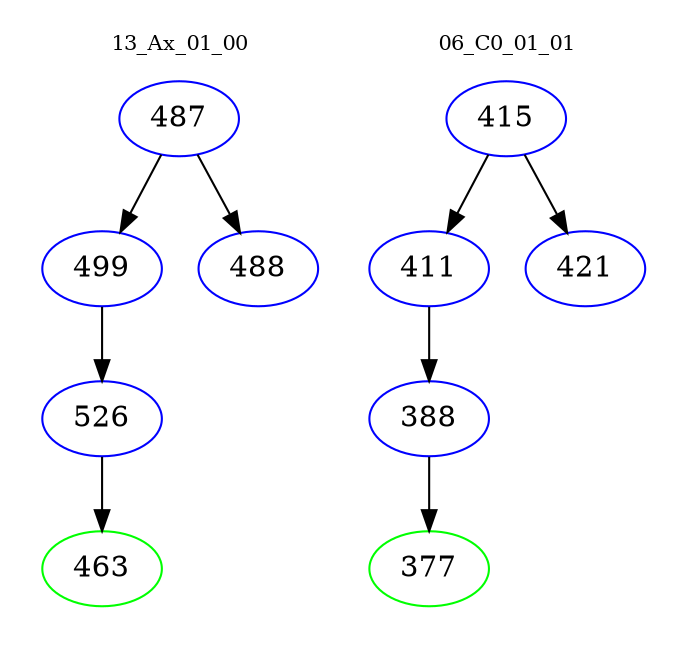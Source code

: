 digraph{
subgraph cluster_0 {
color = white
label = "13_Ax_01_00";
fontsize=10;
T0_487 [label="487", color="blue"]
T0_487 -> T0_499 [color="black"]
T0_499 [label="499", color="blue"]
T0_499 -> T0_526 [color="black"]
T0_526 [label="526", color="blue"]
T0_526 -> T0_463 [color="black"]
T0_463 [label="463", color="green"]
T0_487 -> T0_488 [color="black"]
T0_488 [label="488", color="blue"]
}
subgraph cluster_1 {
color = white
label = "06_C0_01_01";
fontsize=10;
T1_415 [label="415", color="blue"]
T1_415 -> T1_411 [color="black"]
T1_411 [label="411", color="blue"]
T1_411 -> T1_388 [color="black"]
T1_388 [label="388", color="blue"]
T1_388 -> T1_377 [color="black"]
T1_377 [label="377", color="green"]
T1_415 -> T1_421 [color="black"]
T1_421 [label="421", color="blue"]
}
}
